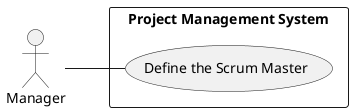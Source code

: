 @startuml
left to right direction

:Manager: as Manager

rectangle "Project Management System"{

Manager -- (Define the Scrum Master)

}

@enduml